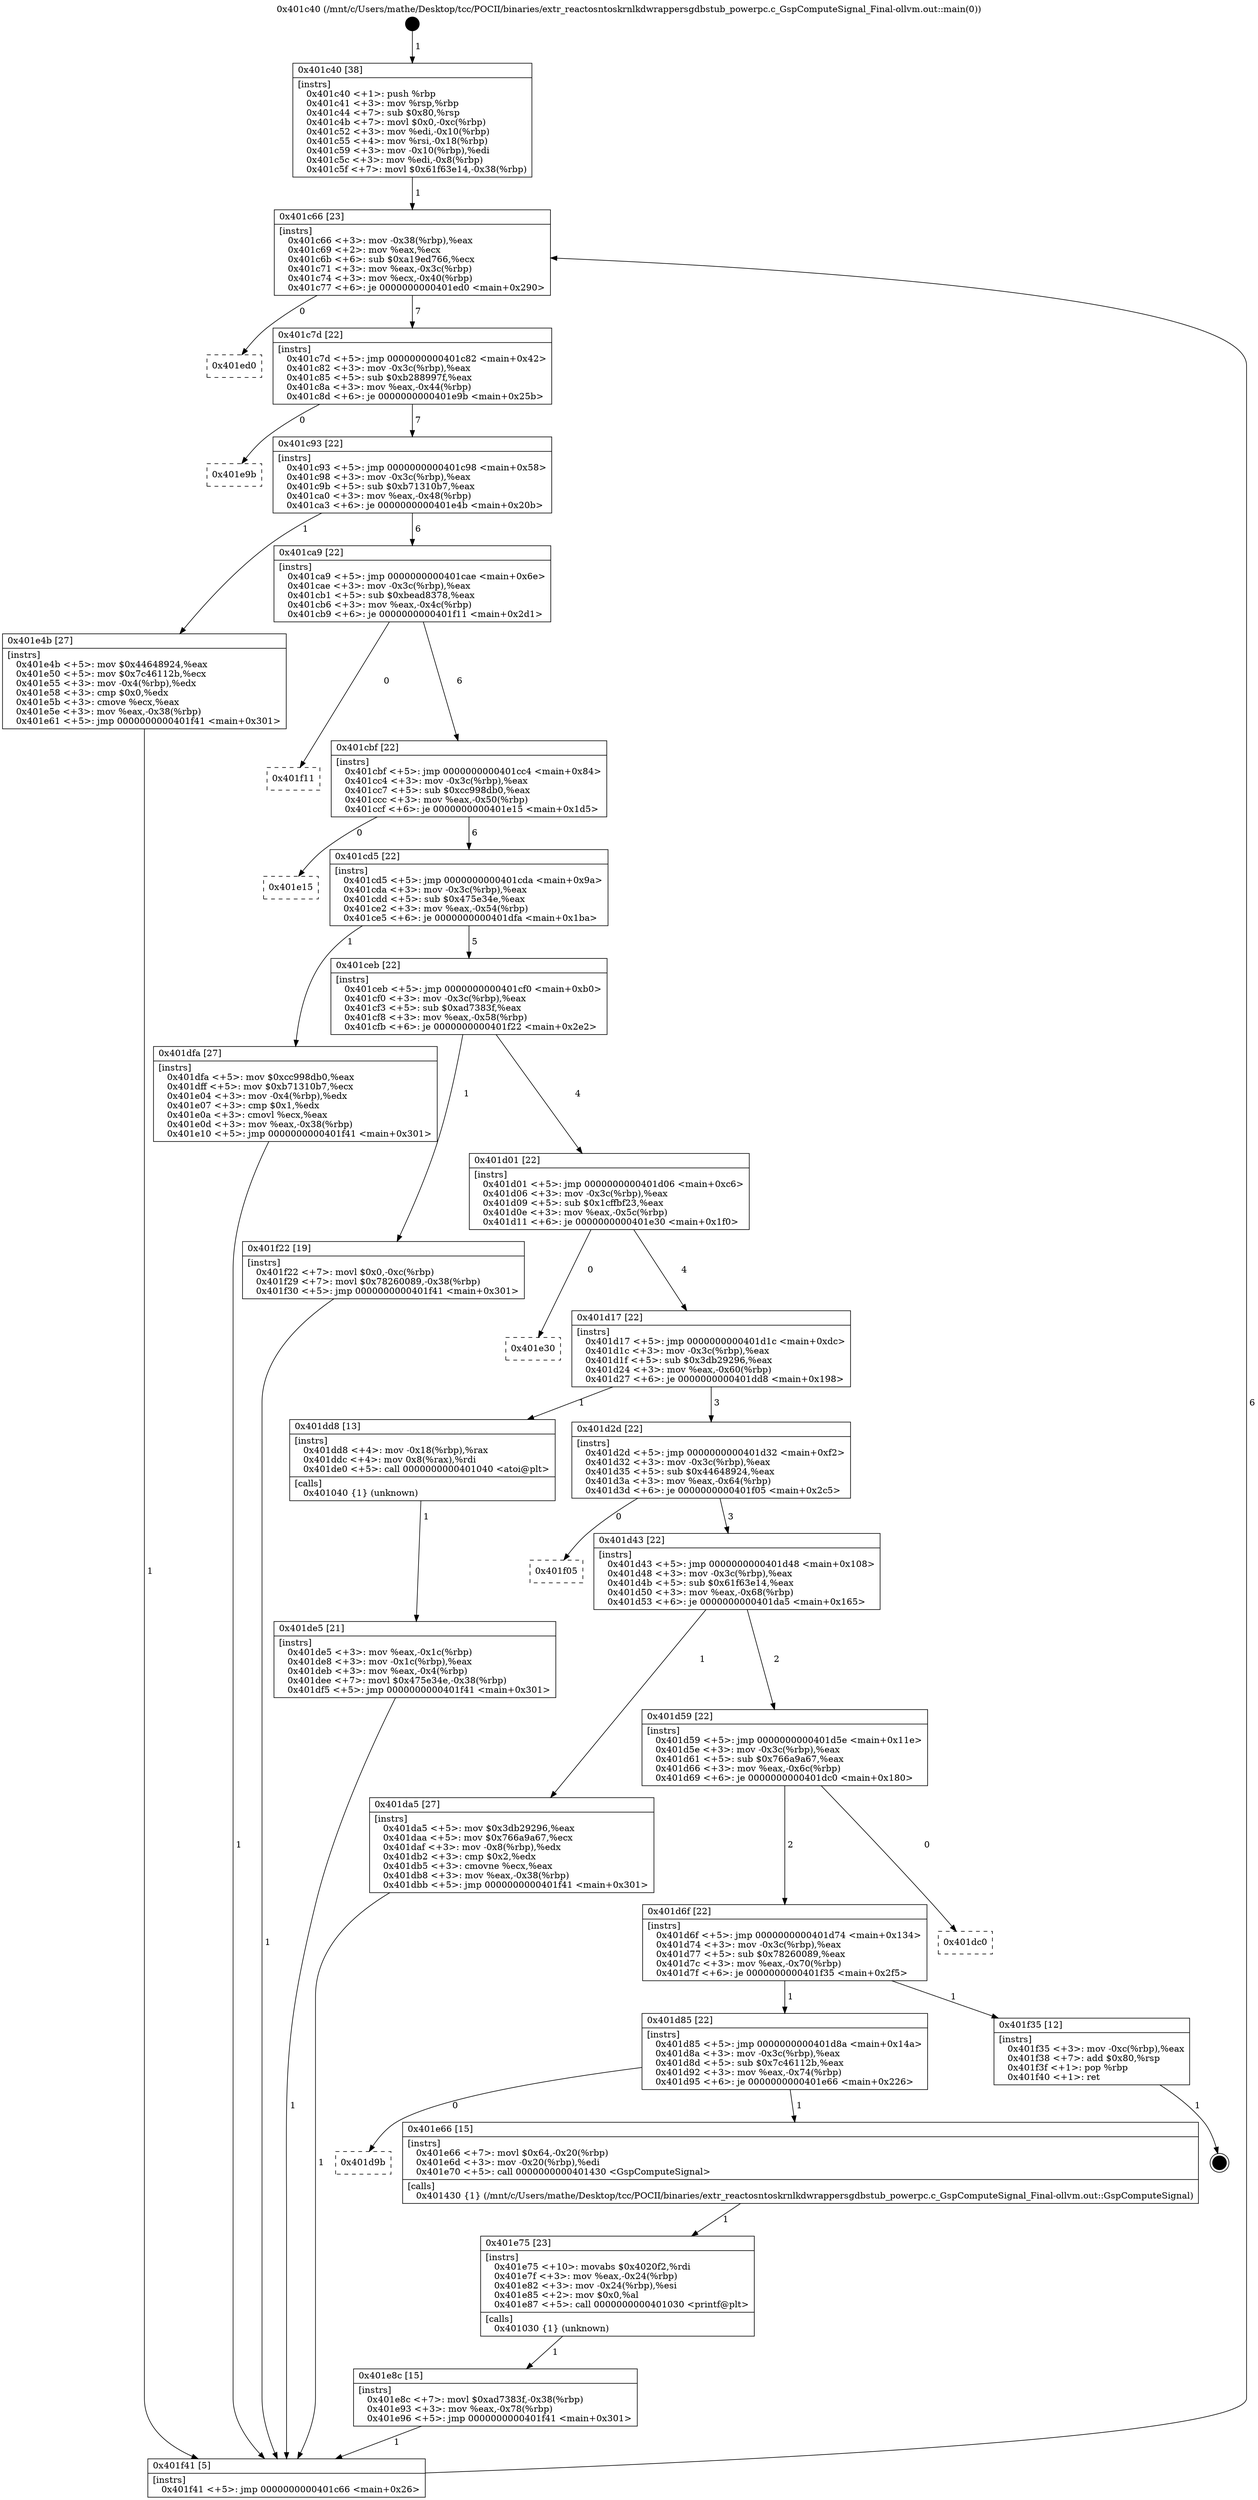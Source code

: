 digraph "0x401c40" {
  label = "0x401c40 (/mnt/c/Users/mathe/Desktop/tcc/POCII/binaries/extr_reactosntoskrnlkdwrappersgdbstub_powerpc.c_GspComputeSignal_Final-ollvm.out::main(0))"
  labelloc = "t"
  node[shape=record]

  Entry [label="",width=0.3,height=0.3,shape=circle,fillcolor=black,style=filled]
  "0x401c66" [label="{
     0x401c66 [23]\l
     | [instrs]\l
     &nbsp;&nbsp;0x401c66 \<+3\>: mov -0x38(%rbp),%eax\l
     &nbsp;&nbsp;0x401c69 \<+2\>: mov %eax,%ecx\l
     &nbsp;&nbsp;0x401c6b \<+6\>: sub $0xa19ed766,%ecx\l
     &nbsp;&nbsp;0x401c71 \<+3\>: mov %eax,-0x3c(%rbp)\l
     &nbsp;&nbsp;0x401c74 \<+3\>: mov %ecx,-0x40(%rbp)\l
     &nbsp;&nbsp;0x401c77 \<+6\>: je 0000000000401ed0 \<main+0x290\>\l
  }"]
  "0x401ed0" [label="{
     0x401ed0\l
  }", style=dashed]
  "0x401c7d" [label="{
     0x401c7d [22]\l
     | [instrs]\l
     &nbsp;&nbsp;0x401c7d \<+5\>: jmp 0000000000401c82 \<main+0x42\>\l
     &nbsp;&nbsp;0x401c82 \<+3\>: mov -0x3c(%rbp),%eax\l
     &nbsp;&nbsp;0x401c85 \<+5\>: sub $0xb288997f,%eax\l
     &nbsp;&nbsp;0x401c8a \<+3\>: mov %eax,-0x44(%rbp)\l
     &nbsp;&nbsp;0x401c8d \<+6\>: je 0000000000401e9b \<main+0x25b\>\l
  }"]
  Exit [label="",width=0.3,height=0.3,shape=circle,fillcolor=black,style=filled,peripheries=2]
  "0x401e9b" [label="{
     0x401e9b\l
  }", style=dashed]
  "0x401c93" [label="{
     0x401c93 [22]\l
     | [instrs]\l
     &nbsp;&nbsp;0x401c93 \<+5\>: jmp 0000000000401c98 \<main+0x58\>\l
     &nbsp;&nbsp;0x401c98 \<+3\>: mov -0x3c(%rbp),%eax\l
     &nbsp;&nbsp;0x401c9b \<+5\>: sub $0xb71310b7,%eax\l
     &nbsp;&nbsp;0x401ca0 \<+3\>: mov %eax,-0x48(%rbp)\l
     &nbsp;&nbsp;0x401ca3 \<+6\>: je 0000000000401e4b \<main+0x20b\>\l
  }"]
  "0x401e8c" [label="{
     0x401e8c [15]\l
     | [instrs]\l
     &nbsp;&nbsp;0x401e8c \<+7\>: movl $0xad7383f,-0x38(%rbp)\l
     &nbsp;&nbsp;0x401e93 \<+3\>: mov %eax,-0x78(%rbp)\l
     &nbsp;&nbsp;0x401e96 \<+5\>: jmp 0000000000401f41 \<main+0x301\>\l
  }"]
  "0x401e4b" [label="{
     0x401e4b [27]\l
     | [instrs]\l
     &nbsp;&nbsp;0x401e4b \<+5\>: mov $0x44648924,%eax\l
     &nbsp;&nbsp;0x401e50 \<+5\>: mov $0x7c46112b,%ecx\l
     &nbsp;&nbsp;0x401e55 \<+3\>: mov -0x4(%rbp),%edx\l
     &nbsp;&nbsp;0x401e58 \<+3\>: cmp $0x0,%edx\l
     &nbsp;&nbsp;0x401e5b \<+3\>: cmove %ecx,%eax\l
     &nbsp;&nbsp;0x401e5e \<+3\>: mov %eax,-0x38(%rbp)\l
     &nbsp;&nbsp;0x401e61 \<+5\>: jmp 0000000000401f41 \<main+0x301\>\l
  }"]
  "0x401ca9" [label="{
     0x401ca9 [22]\l
     | [instrs]\l
     &nbsp;&nbsp;0x401ca9 \<+5\>: jmp 0000000000401cae \<main+0x6e\>\l
     &nbsp;&nbsp;0x401cae \<+3\>: mov -0x3c(%rbp),%eax\l
     &nbsp;&nbsp;0x401cb1 \<+5\>: sub $0xbead8378,%eax\l
     &nbsp;&nbsp;0x401cb6 \<+3\>: mov %eax,-0x4c(%rbp)\l
     &nbsp;&nbsp;0x401cb9 \<+6\>: je 0000000000401f11 \<main+0x2d1\>\l
  }"]
  "0x401e75" [label="{
     0x401e75 [23]\l
     | [instrs]\l
     &nbsp;&nbsp;0x401e75 \<+10\>: movabs $0x4020f2,%rdi\l
     &nbsp;&nbsp;0x401e7f \<+3\>: mov %eax,-0x24(%rbp)\l
     &nbsp;&nbsp;0x401e82 \<+3\>: mov -0x24(%rbp),%esi\l
     &nbsp;&nbsp;0x401e85 \<+2\>: mov $0x0,%al\l
     &nbsp;&nbsp;0x401e87 \<+5\>: call 0000000000401030 \<printf@plt\>\l
     | [calls]\l
     &nbsp;&nbsp;0x401030 \{1\} (unknown)\l
  }"]
  "0x401f11" [label="{
     0x401f11\l
  }", style=dashed]
  "0x401cbf" [label="{
     0x401cbf [22]\l
     | [instrs]\l
     &nbsp;&nbsp;0x401cbf \<+5\>: jmp 0000000000401cc4 \<main+0x84\>\l
     &nbsp;&nbsp;0x401cc4 \<+3\>: mov -0x3c(%rbp),%eax\l
     &nbsp;&nbsp;0x401cc7 \<+5\>: sub $0xcc998db0,%eax\l
     &nbsp;&nbsp;0x401ccc \<+3\>: mov %eax,-0x50(%rbp)\l
     &nbsp;&nbsp;0x401ccf \<+6\>: je 0000000000401e15 \<main+0x1d5\>\l
  }"]
  "0x401d9b" [label="{
     0x401d9b\l
  }", style=dashed]
  "0x401e15" [label="{
     0x401e15\l
  }", style=dashed]
  "0x401cd5" [label="{
     0x401cd5 [22]\l
     | [instrs]\l
     &nbsp;&nbsp;0x401cd5 \<+5\>: jmp 0000000000401cda \<main+0x9a\>\l
     &nbsp;&nbsp;0x401cda \<+3\>: mov -0x3c(%rbp),%eax\l
     &nbsp;&nbsp;0x401cdd \<+5\>: sub $0x475e34e,%eax\l
     &nbsp;&nbsp;0x401ce2 \<+3\>: mov %eax,-0x54(%rbp)\l
     &nbsp;&nbsp;0x401ce5 \<+6\>: je 0000000000401dfa \<main+0x1ba\>\l
  }"]
  "0x401e66" [label="{
     0x401e66 [15]\l
     | [instrs]\l
     &nbsp;&nbsp;0x401e66 \<+7\>: movl $0x64,-0x20(%rbp)\l
     &nbsp;&nbsp;0x401e6d \<+3\>: mov -0x20(%rbp),%edi\l
     &nbsp;&nbsp;0x401e70 \<+5\>: call 0000000000401430 \<GspComputeSignal\>\l
     | [calls]\l
     &nbsp;&nbsp;0x401430 \{1\} (/mnt/c/Users/mathe/Desktop/tcc/POCII/binaries/extr_reactosntoskrnlkdwrappersgdbstub_powerpc.c_GspComputeSignal_Final-ollvm.out::GspComputeSignal)\l
  }"]
  "0x401dfa" [label="{
     0x401dfa [27]\l
     | [instrs]\l
     &nbsp;&nbsp;0x401dfa \<+5\>: mov $0xcc998db0,%eax\l
     &nbsp;&nbsp;0x401dff \<+5\>: mov $0xb71310b7,%ecx\l
     &nbsp;&nbsp;0x401e04 \<+3\>: mov -0x4(%rbp),%edx\l
     &nbsp;&nbsp;0x401e07 \<+3\>: cmp $0x1,%edx\l
     &nbsp;&nbsp;0x401e0a \<+3\>: cmovl %ecx,%eax\l
     &nbsp;&nbsp;0x401e0d \<+3\>: mov %eax,-0x38(%rbp)\l
     &nbsp;&nbsp;0x401e10 \<+5\>: jmp 0000000000401f41 \<main+0x301\>\l
  }"]
  "0x401ceb" [label="{
     0x401ceb [22]\l
     | [instrs]\l
     &nbsp;&nbsp;0x401ceb \<+5\>: jmp 0000000000401cf0 \<main+0xb0\>\l
     &nbsp;&nbsp;0x401cf0 \<+3\>: mov -0x3c(%rbp),%eax\l
     &nbsp;&nbsp;0x401cf3 \<+5\>: sub $0xad7383f,%eax\l
     &nbsp;&nbsp;0x401cf8 \<+3\>: mov %eax,-0x58(%rbp)\l
     &nbsp;&nbsp;0x401cfb \<+6\>: je 0000000000401f22 \<main+0x2e2\>\l
  }"]
  "0x401d85" [label="{
     0x401d85 [22]\l
     | [instrs]\l
     &nbsp;&nbsp;0x401d85 \<+5\>: jmp 0000000000401d8a \<main+0x14a\>\l
     &nbsp;&nbsp;0x401d8a \<+3\>: mov -0x3c(%rbp),%eax\l
     &nbsp;&nbsp;0x401d8d \<+5\>: sub $0x7c46112b,%eax\l
     &nbsp;&nbsp;0x401d92 \<+3\>: mov %eax,-0x74(%rbp)\l
     &nbsp;&nbsp;0x401d95 \<+6\>: je 0000000000401e66 \<main+0x226\>\l
  }"]
  "0x401f22" [label="{
     0x401f22 [19]\l
     | [instrs]\l
     &nbsp;&nbsp;0x401f22 \<+7\>: movl $0x0,-0xc(%rbp)\l
     &nbsp;&nbsp;0x401f29 \<+7\>: movl $0x78260089,-0x38(%rbp)\l
     &nbsp;&nbsp;0x401f30 \<+5\>: jmp 0000000000401f41 \<main+0x301\>\l
  }"]
  "0x401d01" [label="{
     0x401d01 [22]\l
     | [instrs]\l
     &nbsp;&nbsp;0x401d01 \<+5\>: jmp 0000000000401d06 \<main+0xc6\>\l
     &nbsp;&nbsp;0x401d06 \<+3\>: mov -0x3c(%rbp),%eax\l
     &nbsp;&nbsp;0x401d09 \<+5\>: sub $0x1cffbf23,%eax\l
     &nbsp;&nbsp;0x401d0e \<+3\>: mov %eax,-0x5c(%rbp)\l
     &nbsp;&nbsp;0x401d11 \<+6\>: je 0000000000401e30 \<main+0x1f0\>\l
  }"]
  "0x401f35" [label="{
     0x401f35 [12]\l
     | [instrs]\l
     &nbsp;&nbsp;0x401f35 \<+3\>: mov -0xc(%rbp),%eax\l
     &nbsp;&nbsp;0x401f38 \<+7\>: add $0x80,%rsp\l
     &nbsp;&nbsp;0x401f3f \<+1\>: pop %rbp\l
     &nbsp;&nbsp;0x401f40 \<+1\>: ret\l
  }"]
  "0x401e30" [label="{
     0x401e30\l
  }", style=dashed]
  "0x401d17" [label="{
     0x401d17 [22]\l
     | [instrs]\l
     &nbsp;&nbsp;0x401d17 \<+5\>: jmp 0000000000401d1c \<main+0xdc\>\l
     &nbsp;&nbsp;0x401d1c \<+3\>: mov -0x3c(%rbp),%eax\l
     &nbsp;&nbsp;0x401d1f \<+5\>: sub $0x3db29296,%eax\l
     &nbsp;&nbsp;0x401d24 \<+3\>: mov %eax,-0x60(%rbp)\l
     &nbsp;&nbsp;0x401d27 \<+6\>: je 0000000000401dd8 \<main+0x198\>\l
  }"]
  "0x401d6f" [label="{
     0x401d6f [22]\l
     | [instrs]\l
     &nbsp;&nbsp;0x401d6f \<+5\>: jmp 0000000000401d74 \<main+0x134\>\l
     &nbsp;&nbsp;0x401d74 \<+3\>: mov -0x3c(%rbp),%eax\l
     &nbsp;&nbsp;0x401d77 \<+5\>: sub $0x78260089,%eax\l
     &nbsp;&nbsp;0x401d7c \<+3\>: mov %eax,-0x70(%rbp)\l
     &nbsp;&nbsp;0x401d7f \<+6\>: je 0000000000401f35 \<main+0x2f5\>\l
  }"]
  "0x401dd8" [label="{
     0x401dd8 [13]\l
     | [instrs]\l
     &nbsp;&nbsp;0x401dd8 \<+4\>: mov -0x18(%rbp),%rax\l
     &nbsp;&nbsp;0x401ddc \<+4\>: mov 0x8(%rax),%rdi\l
     &nbsp;&nbsp;0x401de0 \<+5\>: call 0000000000401040 \<atoi@plt\>\l
     | [calls]\l
     &nbsp;&nbsp;0x401040 \{1\} (unknown)\l
  }"]
  "0x401d2d" [label="{
     0x401d2d [22]\l
     | [instrs]\l
     &nbsp;&nbsp;0x401d2d \<+5\>: jmp 0000000000401d32 \<main+0xf2\>\l
     &nbsp;&nbsp;0x401d32 \<+3\>: mov -0x3c(%rbp),%eax\l
     &nbsp;&nbsp;0x401d35 \<+5\>: sub $0x44648924,%eax\l
     &nbsp;&nbsp;0x401d3a \<+3\>: mov %eax,-0x64(%rbp)\l
     &nbsp;&nbsp;0x401d3d \<+6\>: je 0000000000401f05 \<main+0x2c5\>\l
  }"]
  "0x401dc0" [label="{
     0x401dc0\l
  }", style=dashed]
  "0x401f05" [label="{
     0x401f05\l
  }", style=dashed]
  "0x401d43" [label="{
     0x401d43 [22]\l
     | [instrs]\l
     &nbsp;&nbsp;0x401d43 \<+5\>: jmp 0000000000401d48 \<main+0x108\>\l
     &nbsp;&nbsp;0x401d48 \<+3\>: mov -0x3c(%rbp),%eax\l
     &nbsp;&nbsp;0x401d4b \<+5\>: sub $0x61f63e14,%eax\l
     &nbsp;&nbsp;0x401d50 \<+3\>: mov %eax,-0x68(%rbp)\l
     &nbsp;&nbsp;0x401d53 \<+6\>: je 0000000000401da5 \<main+0x165\>\l
  }"]
  "0x401de5" [label="{
     0x401de5 [21]\l
     | [instrs]\l
     &nbsp;&nbsp;0x401de5 \<+3\>: mov %eax,-0x1c(%rbp)\l
     &nbsp;&nbsp;0x401de8 \<+3\>: mov -0x1c(%rbp),%eax\l
     &nbsp;&nbsp;0x401deb \<+3\>: mov %eax,-0x4(%rbp)\l
     &nbsp;&nbsp;0x401dee \<+7\>: movl $0x475e34e,-0x38(%rbp)\l
     &nbsp;&nbsp;0x401df5 \<+5\>: jmp 0000000000401f41 \<main+0x301\>\l
  }"]
  "0x401da5" [label="{
     0x401da5 [27]\l
     | [instrs]\l
     &nbsp;&nbsp;0x401da5 \<+5\>: mov $0x3db29296,%eax\l
     &nbsp;&nbsp;0x401daa \<+5\>: mov $0x766a9a67,%ecx\l
     &nbsp;&nbsp;0x401daf \<+3\>: mov -0x8(%rbp),%edx\l
     &nbsp;&nbsp;0x401db2 \<+3\>: cmp $0x2,%edx\l
     &nbsp;&nbsp;0x401db5 \<+3\>: cmovne %ecx,%eax\l
     &nbsp;&nbsp;0x401db8 \<+3\>: mov %eax,-0x38(%rbp)\l
     &nbsp;&nbsp;0x401dbb \<+5\>: jmp 0000000000401f41 \<main+0x301\>\l
  }"]
  "0x401d59" [label="{
     0x401d59 [22]\l
     | [instrs]\l
     &nbsp;&nbsp;0x401d59 \<+5\>: jmp 0000000000401d5e \<main+0x11e\>\l
     &nbsp;&nbsp;0x401d5e \<+3\>: mov -0x3c(%rbp),%eax\l
     &nbsp;&nbsp;0x401d61 \<+5\>: sub $0x766a9a67,%eax\l
     &nbsp;&nbsp;0x401d66 \<+3\>: mov %eax,-0x6c(%rbp)\l
     &nbsp;&nbsp;0x401d69 \<+6\>: je 0000000000401dc0 \<main+0x180\>\l
  }"]
  "0x401f41" [label="{
     0x401f41 [5]\l
     | [instrs]\l
     &nbsp;&nbsp;0x401f41 \<+5\>: jmp 0000000000401c66 \<main+0x26\>\l
  }"]
  "0x401c40" [label="{
     0x401c40 [38]\l
     | [instrs]\l
     &nbsp;&nbsp;0x401c40 \<+1\>: push %rbp\l
     &nbsp;&nbsp;0x401c41 \<+3\>: mov %rsp,%rbp\l
     &nbsp;&nbsp;0x401c44 \<+7\>: sub $0x80,%rsp\l
     &nbsp;&nbsp;0x401c4b \<+7\>: movl $0x0,-0xc(%rbp)\l
     &nbsp;&nbsp;0x401c52 \<+3\>: mov %edi,-0x10(%rbp)\l
     &nbsp;&nbsp;0x401c55 \<+4\>: mov %rsi,-0x18(%rbp)\l
     &nbsp;&nbsp;0x401c59 \<+3\>: mov -0x10(%rbp),%edi\l
     &nbsp;&nbsp;0x401c5c \<+3\>: mov %edi,-0x8(%rbp)\l
     &nbsp;&nbsp;0x401c5f \<+7\>: movl $0x61f63e14,-0x38(%rbp)\l
  }"]
  Entry -> "0x401c40" [label=" 1"]
  "0x401c66" -> "0x401ed0" [label=" 0"]
  "0x401c66" -> "0x401c7d" [label=" 7"]
  "0x401f35" -> Exit [label=" 1"]
  "0x401c7d" -> "0x401e9b" [label=" 0"]
  "0x401c7d" -> "0x401c93" [label=" 7"]
  "0x401f22" -> "0x401f41" [label=" 1"]
  "0x401c93" -> "0x401e4b" [label=" 1"]
  "0x401c93" -> "0x401ca9" [label=" 6"]
  "0x401e8c" -> "0x401f41" [label=" 1"]
  "0x401ca9" -> "0x401f11" [label=" 0"]
  "0x401ca9" -> "0x401cbf" [label=" 6"]
  "0x401e75" -> "0x401e8c" [label=" 1"]
  "0x401cbf" -> "0x401e15" [label=" 0"]
  "0x401cbf" -> "0x401cd5" [label=" 6"]
  "0x401e66" -> "0x401e75" [label=" 1"]
  "0x401cd5" -> "0x401dfa" [label=" 1"]
  "0x401cd5" -> "0x401ceb" [label=" 5"]
  "0x401d85" -> "0x401d9b" [label=" 0"]
  "0x401ceb" -> "0x401f22" [label=" 1"]
  "0x401ceb" -> "0x401d01" [label=" 4"]
  "0x401d85" -> "0x401e66" [label=" 1"]
  "0x401d01" -> "0x401e30" [label=" 0"]
  "0x401d01" -> "0x401d17" [label=" 4"]
  "0x401d6f" -> "0x401d85" [label=" 1"]
  "0x401d17" -> "0x401dd8" [label=" 1"]
  "0x401d17" -> "0x401d2d" [label=" 3"]
  "0x401d6f" -> "0x401f35" [label=" 1"]
  "0x401d2d" -> "0x401f05" [label=" 0"]
  "0x401d2d" -> "0x401d43" [label=" 3"]
  "0x401d59" -> "0x401d6f" [label=" 2"]
  "0x401d43" -> "0x401da5" [label=" 1"]
  "0x401d43" -> "0x401d59" [label=" 2"]
  "0x401da5" -> "0x401f41" [label=" 1"]
  "0x401c40" -> "0x401c66" [label=" 1"]
  "0x401f41" -> "0x401c66" [label=" 6"]
  "0x401dd8" -> "0x401de5" [label=" 1"]
  "0x401de5" -> "0x401f41" [label=" 1"]
  "0x401dfa" -> "0x401f41" [label=" 1"]
  "0x401e4b" -> "0x401f41" [label=" 1"]
  "0x401d59" -> "0x401dc0" [label=" 0"]
}
